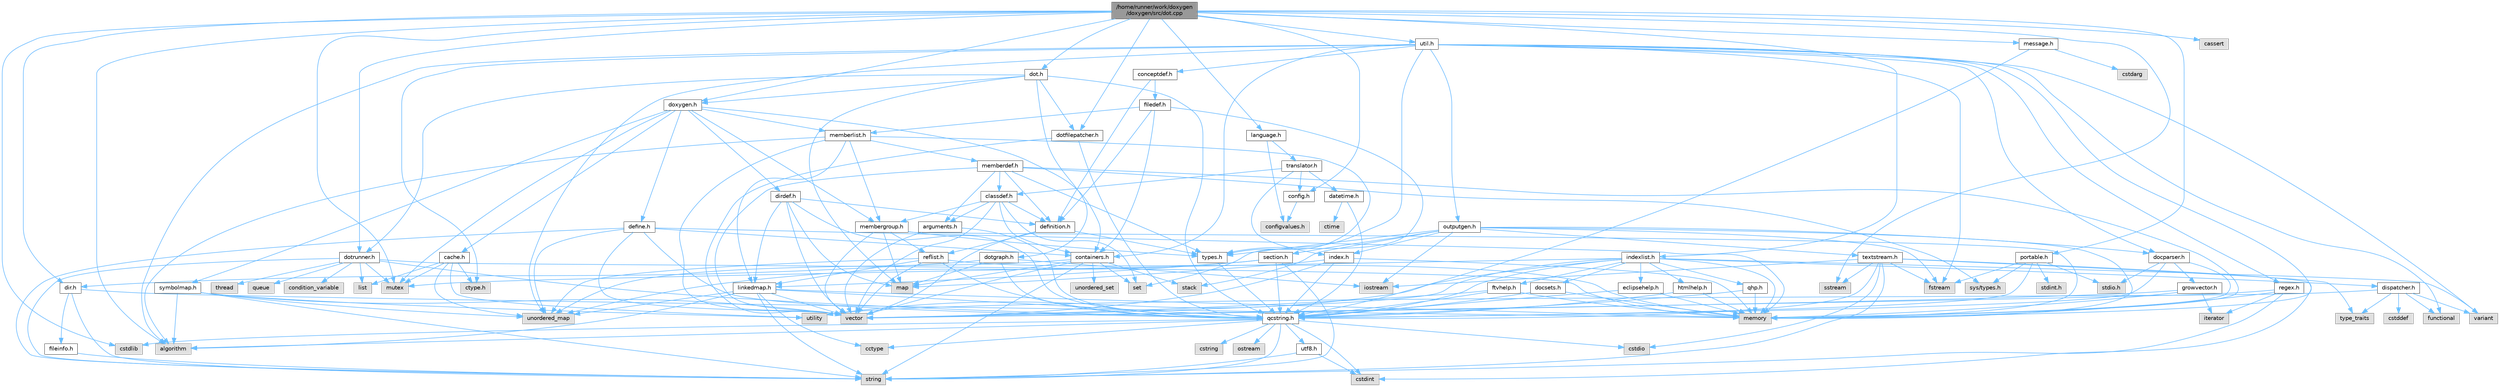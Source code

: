 digraph "/home/runner/work/doxygen/doxygen/src/dot.cpp"
{
 // INTERACTIVE_SVG=YES
 // LATEX_PDF_SIZE
  bgcolor="transparent";
  edge [fontname=Helvetica,fontsize=10,labelfontname=Helvetica,labelfontsize=10];
  node [fontname=Helvetica,fontsize=10,shape=box,height=0.2,width=0.4];
  Node1 [label="/home/runner/work/doxygen\l/doxygen/src/dot.cpp",height=0.2,width=0.4,color="gray40", fillcolor="grey60", style="filled", fontcolor="black",tooltip=" "];
  Node1 -> Node2 [color="steelblue1",style="solid"];
  Node2 [label="cstdlib",height=0.2,width=0.4,color="grey60", fillcolor="#E0E0E0", style="filled",tooltip=" "];
  Node1 -> Node3 [color="steelblue1",style="solid"];
  Node3 [label="cassert",height=0.2,width=0.4,color="grey60", fillcolor="#E0E0E0", style="filled",tooltip=" "];
  Node1 -> Node4 [color="steelblue1",style="solid"];
  Node4 [label="sstream",height=0.2,width=0.4,color="grey60", fillcolor="#E0E0E0", style="filled",tooltip=" "];
  Node1 -> Node5 [color="steelblue1",style="solid"];
  Node5 [label="algorithm",height=0.2,width=0.4,color="grey60", fillcolor="#E0E0E0", style="filled",tooltip=" "];
  Node1 -> Node6 [color="steelblue1",style="solid"];
  Node6 [label="mutex",height=0.2,width=0.4,color="grey60", fillcolor="#E0E0E0", style="filled",tooltip=" "];
  Node1 -> Node7 [color="steelblue1",style="solid"];
  Node7 [label="config.h",height=0.2,width=0.4,color="grey40", fillcolor="white", style="filled",URL="$db/d16/config_8h.html",tooltip=" "];
  Node7 -> Node8 [color="steelblue1",style="solid"];
  Node8 [label="configvalues.h",height=0.2,width=0.4,color="grey60", fillcolor="#E0E0E0", style="filled",tooltip=" "];
  Node1 -> Node9 [color="steelblue1",style="solid"];
  Node9 [label="dot.h",height=0.2,width=0.4,color="grey40", fillcolor="white", style="filled",URL="$d6/d4a/dot_8h.html",tooltip=" "];
  Node9 -> Node10 [color="steelblue1",style="solid"];
  Node10 [label="map",height=0.2,width=0.4,color="grey60", fillcolor="#E0E0E0", style="filled",tooltip=" "];
  Node9 -> Node11 [color="steelblue1",style="solid"];
  Node11 [label="qcstring.h",height=0.2,width=0.4,color="grey40", fillcolor="white", style="filled",URL="$d7/d5c/qcstring_8h.html",tooltip=" "];
  Node11 -> Node12 [color="steelblue1",style="solid"];
  Node12 [label="string",height=0.2,width=0.4,color="grey60", fillcolor="#E0E0E0", style="filled",tooltip=" "];
  Node11 -> Node5 [color="steelblue1",style="solid"];
  Node11 -> Node13 [color="steelblue1",style="solid"];
  Node13 [label="cctype",height=0.2,width=0.4,color="grey60", fillcolor="#E0E0E0", style="filled",tooltip=" "];
  Node11 -> Node14 [color="steelblue1",style="solid"];
  Node14 [label="cstring",height=0.2,width=0.4,color="grey60", fillcolor="#E0E0E0", style="filled",tooltip=" "];
  Node11 -> Node15 [color="steelblue1",style="solid"];
  Node15 [label="cstdio",height=0.2,width=0.4,color="grey60", fillcolor="#E0E0E0", style="filled",tooltip=" "];
  Node11 -> Node2 [color="steelblue1",style="solid"];
  Node11 -> Node16 [color="steelblue1",style="solid"];
  Node16 [label="cstdint",height=0.2,width=0.4,color="grey60", fillcolor="#E0E0E0", style="filled",tooltip=" "];
  Node11 -> Node17 [color="steelblue1",style="solid"];
  Node17 [label="ostream",height=0.2,width=0.4,color="grey60", fillcolor="#E0E0E0", style="filled",tooltip=" "];
  Node11 -> Node18 [color="steelblue1",style="solid"];
  Node18 [label="utf8.h",height=0.2,width=0.4,color="grey40", fillcolor="white", style="filled",URL="$db/d7c/utf8_8h.html",tooltip="Various UTF8 related helper functions."];
  Node18 -> Node16 [color="steelblue1",style="solid"];
  Node18 -> Node12 [color="steelblue1",style="solid"];
  Node9 -> Node19 [color="steelblue1",style="solid"];
  Node19 [label="dotgraph.h",height=0.2,width=0.4,color="grey40", fillcolor="white", style="filled",URL="$d0/daa/dotgraph_8h.html",tooltip=" "];
  Node19 -> Node20 [color="steelblue1",style="solid"];
  Node20 [label="iostream",height=0.2,width=0.4,color="grey60", fillcolor="#E0E0E0", style="filled",tooltip=" "];
  Node19 -> Node10 [color="steelblue1",style="solid"];
  Node19 -> Node11 [color="steelblue1",style="solid"];
  Node19 -> Node21 [color="steelblue1",style="solid"];
  Node21 [label="dir.h",height=0.2,width=0.4,color="grey40", fillcolor="white", style="filled",URL="$df/d9c/dir_8h.html",tooltip=" "];
  Node21 -> Node12 [color="steelblue1",style="solid"];
  Node21 -> Node22 [color="steelblue1",style="solid"];
  Node22 [label="memory",height=0.2,width=0.4,color="grey60", fillcolor="#E0E0E0", style="filled",tooltip=" "];
  Node21 -> Node23 [color="steelblue1",style="solid"];
  Node23 [label="fileinfo.h",height=0.2,width=0.4,color="grey40", fillcolor="white", style="filled",URL="$df/d45/fileinfo_8h.html",tooltip=" "];
  Node23 -> Node12 [color="steelblue1",style="solid"];
  Node9 -> Node24 [color="steelblue1",style="solid"];
  Node24 [label="dotfilepatcher.h",height=0.2,width=0.4,color="grey40", fillcolor="white", style="filled",URL="$d3/d38/dotfilepatcher_8h.html",tooltip=" "];
  Node24 -> Node25 [color="steelblue1",style="solid"];
  Node25 [label="vector",height=0.2,width=0.4,color="grey60", fillcolor="#E0E0E0", style="filled",tooltip=" "];
  Node24 -> Node11 [color="steelblue1",style="solid"];
  Node9 -> Node26 [color="steelblue1",style="solid"];
  Node26 [label="dotrunner.h",height=0.2,width=0.4,color="grey40", fillcolor="white", style="filled",URL="$d2/dd1/dotrunner_8h.html",tooltip=" "];
  Node26 -> Node12 [color="steelblue1",style="solid"];
  Node26 -> Node27 [color="steelblue1",style="solid"];
  Node27 [label="thread",height=0.2,width=0.4,color="grey60", fillcolor="#E0E0E0", style="filled",tooltip=" "];
  Node26 -> Node28 [color="steelblue1",style="solid"];
  Node28 [label="list",height=0.2,width=0.4,color="grey60", fillcolor="#E0E0E0", style="filled",tooltip=" "];
  Node26 -> Node29 [color="steelblue1",style="solid"];
  Node29 [label="queue",height=0.2,width=0.4,color="grey60", fillcolor="#E0E0E0", style="filled",tooltip=" "];
  Node26 -> Node6 [color="steelblue1",style="solid"];
  Node26 -> Node30 [color="steelblue1",style="solid"];
  Node30 [label="condition_variable",height=0.2,width=0.4,color="grey60", fillcolor="#E0E0E0", style="filled",tooltip=" "];
  Node26 -> Node22 [color="steelblue1",style="solid"];
  Node26 -> Node11 [color="steelblue1",style="solid"];
  Node9 -> Node31 [color="steelblue1",style="solid"];
  Node31 [label="doxygen.h",height=0.2,width=0.4,color="grey40", fillcolor="white", style="filled",URL="$d1/da1/doxygen_8h.html",tooltip=" "];
  Node31 -> Node6 [color="steelblue1",style="solid"];
  Node31 -> Node32 [color="steelblue1",style="solid"];
  Node32 [label="containers.h",height=0.2,width=0.4,color="grey40", fillcolor="white", style="filled",URL="$d5/d75/containers_8h.html",tooltip=" "];
  Node32 -> Node25 [color="steelblue1",style="solid"];
  Node32 -> Node12 [color="steelblue1",style="solid"];
  Node32 -> Node33 [color="steelblue1",style="solid"];
  Node33 [label="set",height=0.2,width=0.4,color="grey60", fillcolor="#E0E0E0", style="filled",tooltip=" "];
  Node32 -> Node10 [color="steelblue1",style="solid"];
  Node32 -> Node34 [color="steelblue1",style="solid"];
  Node34 [label="unordered_set",height=0.2,width=0.4,color="grey60", fillcolor="#E0E0E0", style="filled",tooltip=" "];
  Node32 -> Node35 [color="steelblue1",style="solid"];
  Node35 [label="unordered_map",height=0.2,width=0.4,color="grey60", fillcolor="#E0E0E0", style="filled",tooltip=" "];
  Node32 -> Node36 [color="steelblue1",style="solid"];
  Node36 [label="stack",height=0.2,width=0.4,color="grey60", fillcolor="#E0E0E0", style="filled",tooltip=" "];
  Node31 -> Node37 [color="steelblue1",style="solid"];
  Node37 [label="membergroup.h",height=0.2,width=0.4,color="grey40", fillcolor="white", style="filled",URL="$d9/d11/membergroup_8h.html",tooltip=" "];
  Node37 -> Node25 [color="steelblue1",style="solid"];
  Node37 -> Node10 [color="steelblue1",style="solid"];
  Node37 -> Node22 [color="steelblue1",style="solid"];
  Node37 -> Node38 [color="steelblue1",style="solid"];
  Node38 [label="types.h",height=0.2,width=0.4,color="grey40", fillcolor="white", style="filled",URL="$d9/d49/types_8h.html",tooltip="This file contains a number of basic enums and types."];
  Node38 -> Node11 [color="steelblue1",style="solid"];
  Node37 -> Node39 [color="steelblue1",style="solid"];
  Node39 [label="reflist.h",height=0.2,width=0.4,color="grey40", fillcolor="white", style="filled",URL="$d1/d02/reflist_8h.html",tooltip=" "];
  Node39 -> Node25 [color="steelblue1",style="solid"];
  Node39 -> Node35 [color="steelblue1",style="solid"];
  Node39 -> Node22 [color="steelblue1",style="solid"];
  Node39 -> Node11 [color="steelblue1",style="solid"];
  Node39 -> Node40 [color="steelblue1",style="solid"];
  Node40 [label="linkedmap.h",height=0.2,width=0.4,color="grey40", fillcolor="white", style="filled",URL="$da/de1/linkedmap_8h.html",tooltip=" "];
  Node40 -> Node35 [color="steelblue1",style="solid"];
  Node40 -> Node25 [color="steelblue1",style="solid"];
  Node40 -> Node22 [color="steelblue1",style="solid"];
  Node40 -> Node12 [color="steelblue1",style="solid"];
  Node40 -> Node5 [color="steelblue1",style="solid"];
  Node40 -> Node13 [color="steelblue1",style="solid"];
  Node40 -> Node11 [color="steelblue1",style="solid"];
  Node31 -> Node41 [color="steelblue1",style="solid"];
  Node41 [label="dirdef.h",height=0.2,width=0.4,color="grey40", fillcolor="white", style="filled",URL="$d6/d15/dirdef_8h.html",tooltip=" "];
  Node41 -> Node25 [color="steelblue1",style="solid"];
  Node41 -> Node10 [color="steelblue1",style="solid"];
  Node41 -> Node11 [color="steelblue1",style="solid"];
  Node41 -> Node40 [color="steelblue1",style="solid"];
  Node41 -> Node42 [color="steelblue1",style="solid"];
  Node42 [label="definition.h",height=0.2,width=0.4,color="grey40", fillcolor="white", style="filled",URL="$df/da1/definition_8h.html",tooltip=" "];
  Node42 -> Node25 [color="steelblue1",style="solid"];
  Node42 -> Node38 [color="steelblue1",style="solid"];
  Node42 -> Node39 [color="steelblue1",style="solid"];
  Node31 -> Node43 [color="steelblue1",style="solid"];
  Node43 [label="memberlist.h",height=0.2,width=0.4,color="grey40", fillcolor="white", style="filled",URL="$dd/d78/memberlist_8h.html",tooltip=" "];
  Node43 -> Node25 [color="steelblue1",style="solid"];
  Node43 -> Node5 [color="steelblue1",style="solid"];
  Node43 -> Node44 [color="steelblue1",style="solid"];
  Node44 [label="memberdef.h",height=0.2,width=0.4,color="grey40", fillcolor="white", style="filled",URL="$d4/d46/memberdef_8h.html",tooltip=" "];
  Node44 -> Node25 [color="steelblue1",style="solid"];
  Node44 -> Node22 [color="steelblue1",style="solid"];
  Node44 -> Node45 [color="steelblue1",style="solid"];
  Node45 [label="sys/types.h",height=0.2,width=0.4,color="grey60", fillcolor="#E0E0E0", style="filled",tooltip=" "];
  Node44 -> Node38 [color="steelblue1",style="solid"];
  Node44 -> Node42 [color="steelblue1",style="solid"];
  Node44 -> Node46 [color="steelblue1",style="solid"];
  Node46 [label="arguments.h",height=0.2,width=0.4,color="grey40", fillcolor="white", style="filled",URL="$df/d9b/arguments_8h.html",tooltip=" "];
  Node46 -> Node25 [color="steelblue1",style="solid"];
  Node46 -> Node11 [color="steelblue1",style="solid"];
  Node44 -> Node47 [color="steelblue1",style="solid"];
  Node47 [label="classdef.h",height=0.2,width=0.4,color="grey40", fillcolor="white", style="filled",URL="$d1/da6/classdef_8h.html",tooltip=" "];
  Node47 -> Node25 [color="steelblue1",style="solid"];
  Node47 -> Node33 [color="steelblue1",style="solid"];
  Node47 -> Node32 [color="steelblue1",style="solid"];
  Node47 -> Node42 [color="steelblue1",style="solid"];
  Node47 -> Node46 [color="steelblue1",style="solid"];
  Node47 -> Node37 [color="steelblue1",style="solid"];
  Node43 -> Node40 [color="steelblue1",style="solid"];
  Node43 -> Node38 [color="steelblue1",style="solid"];
  Node43 -> Node37 [color="steelblue1",style="solid"];
  Node31 -> Node48 [color="steelblue1",style="solid"];
  Node48 [label="define.h",height=0.2,width=0.4,color="grey40", fillcolor="white", style="filled",URL="$df/d67/define_8h.html",tooltip=" "];
  Node48 -> Node25 [color="steelblue1",style="solid"];
  Node48 -> Node22 [color="steelblue1",style="solid"];
  Node48 -> Node12 [color="steelblue1",style="solid"];
  Node48 -> Node35 [color="steelblue1",style="solid"];
  Node48 -> Node11 [color="steelblue1",style="solid"];
  Node48 -> Node32 [color="steelblue1",style="solid"];
  Node31 -> Node49 [color="steelblue1",style="solid"];
  Node49 [label="cache.h",height=0.2,width=0.4,color="grey40", fillcolor="white", style="filled",URL="$d3/d26/cache_8h.html",tooltip=" "];
  Node49 -> Node28 [color="steelblue1",style="solid"];
  Node49 -> Node35 [color="steelblue1",style="solid"];
  Node49 -> Node6 [color="steelblue1",style="solid"];
  Node49 -> Node50 [color="steelblue1",style="solid"];
  Node50 [label="utility",height=0.2,width=0.4,color="grey60", fillcolor="#E0E0E0", style="filled",tooltip=" "];
  Node49 -> Node51 [color="steelblue1",style="solid"];
  Node51 [label="ctype.h",height=0.2,width=0.4,color="grey60", fillcolor="#E0E0E0", style="filled",tooltip=" "];
  Node31 -> Node52 [color="steelblue1",style="solid"];
  Node52 [label="symbolmap.h",height=0.2,width=0.4,color="grey40", fillcolor="white", style="filled",URL="$d7/ddd/symbolmap_8h.html",tooltip=" "];
  Node52 -> Node5 [color="steelblue1",style="solid"];
  Node52 -> Node35 [color="steelblue1",style="solid"];
  Node52 -> Node25 [color="steelblue1",style="solid"];
  Node52 -> Node12 [color="steelblue1",style="solid"];
  Node52 -> Node50 [color="steelblue1",style="solid"];
  Node1 -> Node26 [color="steelblue1",style="solid"];
  Node1 -> Node24 [color="steelblue1",style="solid"];
  Node1 -> Node53 [color="steelblue1",style="solid"];
  Node53 [label="util.h",height=0.2,width=0.4,color="grey40", fillcolor="white", style="filled",URL="$d8/d3c/util_8h.html",tooltip="A bunch of utility functions."];
  Node53 -> Node22 [color="steelblue1",style="solid"];
  Node53 -> Node35 [color="steelblue1",style="solid"];
  Node53 -> Node5 [color="steelblue1",style="solid"];
  Node53 -> Node54 [color="steelblue1",style="solid"];
  Node54 [label="functional",height=0.2,width=0.4,color="grey60", fillcolor="#E0E0E0", style="filled",tooltip=" "];
  Node53 -> Node55 [color="steelblue1",style="solid"];
  Node55 [label="fstream",height=0.2,width=0.4,color="grey60", fillcolor="#E0E0E0", style="filled",tooltip=" "];
  Node53 -> Node56 [color="steelblue1",style="solid"];
  Node56 [label="variant",height=0.2,width=0.4,color="grey60", fillcolor="#E0E0E0", style="filled",tooltip=" "];
  Node53 -> Node51 [color="steelblue1",style="solid"];
  Node53 -> Node38 [color="steelblue1",style="solid"];
  Node53 -> Node57 [color="steelblue1",style="solid"];
  Node57 [label="docparser.h",height=0.2,width=0.4,color="grey40", fillcolor="white", style="filled",URL="$de/d9c/docparser_8h.html",tooltip=" "];
  Node57 -> Node58 [color="steelblue1",style="solid"];
  Node58 [label="stdio.h",height=0.2,width=0.4,color="grey60", fillcolor="#E0E0E0", style="filled",tooltip=" "];
  Node57 -> Node22 [color="steelblue1",style="solid"];
  Node57 -> Node11 [color="steelblue1",style="solid"];
  Node57 -> Node59 [color="steelblue1",style="solid"];
  Node59 [label="growvector.h",height=0.2,width=0.4,color="grey40", fillcolor="white", style="filled",URL="$d7/d50/growvector_8h.html",tooltip=" "];
  Node59 -> Node25 [color="steelblue1",style="solid"];
  Node59 -> Node22 [color="steelblue1",style="solid"];
  Node59 -> Node60 [color="steelblue1",style="solid"];
  Node60 [label="iterator",height=0.2,width=0.4,color="grey60", fillcolor="#E0E0E0", style="filled",tooltip=" "];
  Node53 -> Node32 [color="steelblue1",style="solid"];
  Node53 -> Node61 [color="steelblue1",style="solid"];
  Node61 [label="outputgen.h",height=0.2,width=0.4,color="grey40", fillcolor="white", style="filled",URL="$df/d06/outputgen_8h.html",tooltip=" "];
  Node61 -> Node22 [color="steelblue1",style="solid"];
  Node61 -> Node36 [color="steelblue1",style="solid"];
  Node61 -> Node20 [color="steelblue1",style="solid"];
  Node61 -> Node55 [color="steelblue1",style="solid"];
  Node61 -> Node38 [color="steelblue1",style="solid"];
  Node61 -> Node62 [color="steelblue1",style="solid"];
  Node62 [label="index.h",height=0.2,width=0.4,color="grey40", fillcolor="white", style="filled",URL="$d1/db5/index_8h.html",tooltip=" "];
  Node62 -> Node22 [color="steelblue1",style="solid"];
  Node62 -> Node25 [color="steelblue1",style="solid"];
  Node62 -> Node10 [color="steelblue1",style="solid"];
  Node62 -> Node11 [color="steelblue1",style="solid"];
  Node61 -> Node63 [color="steelblue1",style="solid"];
  Node63 [label="section.h",height=0.2,width=0.4,color="grey40", fillcolor="white", style="filled",URL="$d1/d2a/section_8h.html",tooltip=" "];
  Node63 -> Node12 [color="steelblue1",style="solid"];
  Node63 -> Node35 [color="steelblue1",style="solid"];
  Node63 -> Node11 [color="steelblue1",style="solid"];
  Node63 -> Node40 [color="steelblue1",style="solid"];
  Node61 -> Node64 [color="steelblue1",style="solid"];
  Node64 [label="textstream.h",height=0.2,width=0.4,color="grey40", fillcolor="white", style="filled",URL="$d4/d7d/textstream_8h.html",tooltip=" "];
  Node64 -> Node12 [color="steelblue1",style="solid"];
  Node64 -> Node20 [color="steelblue1",style="solid"];
  Node64 -> Node4 [color="steelblue1",style="solid"];
  Node64 -> Node16 [color="steelblue1",style="solid"];
  Node64 -> Node15 [color="steelblue1",style="solid"];
  Node64 -> Node55 [color="steelblue1",style="solid"];
  Node64 -> Node65 [color="steelblue1",style="solid"];
  Node65 [label="type_traits",height=0.2,width=0.4,color="grey60", fillcolor="#E0E0E0", style="filled",tooltip=" "];
  Node64 -> Node11 [color="steelblue1",style="solid"];
  Node61 -> Node57 [color="steelblue1",style="solid"];
  Node53 -> Node66 [color="steelblue1",style="solid"];
  Node66 [label="regex.h",height=0.2,width=0.4,color="grey40", fillcolor="white", style="filled",URL="$d1/d21/regex_8h.html",tooltip=" "];
  Node66 -> Node22 [color="steelblue1",style="solid"];
  Node66 -> Node12 [color="steelblue1",style="solid"];
  Node66 -> Node25 [color="steelblue1",style="solid"];
  Node66 -> Node60 [color="steelblue1",style="solid"];
  Node53 -> Node67 [color="steelblue1",style="solid"];
  Node67 [label="conceptdef.h",height=0.2,width=0.4,color="grey40", fillcolor="white", style="filled",URL="$da/df1/conceptdef_8h.html",tooltip=" "];
  Node67 -> Node42 [color="steelblue1",style="solid"];
  Node67 -> Node68 [color="steelblue1",style="solid"];
  Node68 [label="filedef.h",height=0.2,width=0.4,color="grey40", fillcolor="white", style="filled",URL="$d4/d3a/filedef_8h.html",tooltip=" "];
  Node68 -> Node33 [color="steelblue1",style="solid"];
  Node68 -> Node42 [color="steelblue1",style="solid"];
  Node68 -> Node43 [color="steelblue1",style="solid"];
  Node68 -> Node32 [color="steelblue1",style="solid"];
  Node1 -> Node69 [color="steelblue1",style="solid"];
  Node69 [label="portable.h",height=0.2,width=0.4,color="grey40", fillcolor="white", style="filled",URL="$d2/de2/portable_8h.html",tooltip="Portable versions of functions that are platform dependent."];
  Node69 -> Node58 [color="steelblue1",style="solid"];
  Node69 -> Node45 [color="steelblue1",style="solid"];
  Node69 -> Node70 [color="steelblue1",style="solid"];
  Node70 [label="stdint.h",height=0.2,width=0.4,color="grey60", fillcolor="#E0E0E0", style="filled",tooltip=" "];
  Node69 -> Node55 [color="steelblue1",style="solid"];
  Node69 -> Node11 [color="steelblue1",style="solid"];
  Node1 -> Node71 [color="steelblue1",style="solid"];
  Node71 [label="message.h",height=0.2,width=0.4,color="grey40", fillcolor="white", style="filled",URL="$d2/d0d/message_8h.html",tooltip=" "];
  Node71 -> Node72 [color="steelblue1",style="solid"];
  Node72 [label="cstdarg",height=0.2,width=0.4,color="grey60", fillcolor="#E0E0E0", style="filled",tooltip=" "];
  Node71 -> Node11 [color="steelblue1",style="solid"];
  Node1 -> Node31 [color="steelblue1",style="solid"];
  Node1 -> Node73 [color="steelblue1",style="solid"];
  Node73 [label="language.h",height=0.2,width=0.4,color="grey40", fillcolor="white", style="filled",URL="$d8/dce/language_8h.html",tooltip=" "];
  Node73 -> Node74 [color="steelblue1",style="solid"];
  Node74 [label="translator.h",height=0.2,width=0.4,color="grey40", fillcolor="white", style="filled",URL="$d9/df1/translator_8h.html",tooltip=" "];
  Node74 -> Node47 [color="steelblue1",style="solid"];
  Node74 -> Node7 [color="steelblue1",style="solid"];
  Node74 -> Node75 [color="steelblue1",style="solid"];
  Node75 [label="datetime.h",height=0.2,width=0.4,color="grey40", fillcolor="white", style="filled",URL="$de/d1b/datetime_8h.html",tooltip=" "];
  Node75 -> Node76 [color="steelblue1",style="solid"];
  Node76 [label="ctime",height=0.2,width=0.4,color="grey60", fillcolor="#E0E0E0", style="filled",tooltip=" "];
  Node75 -> Node11 [color="steelblue1",style="solid"];
  Node74 -> Node62 [color="steelblue1",style="solid"];
  Node73 -> Node8 [color="steelblue1",style="solid"];
  Node1 -> Node77 [color="steelblue1",style="solid"];
  Node77 [label="indexlist.h",height=0.2,width=0.4,color="grey40", fillcolor="white", style="filled",URL="$d5/d61/indexlist_8h.html",tooltip=" "];
  Node77 -> Node50 [color="steelblue1",style="solid"];
  Node77 -> Node25 [color="steelblue1",style="solid"];
  Node77 -> Node22 [color="steelblue1",style="solid"];
  Node77 -> Node6 [color="steelblue1",style="solid"];
  Node77 -> Node56 [color="steelblue1",style="solid"];
  Node77 -> Node11 [color="steelblue1",style="solid"];
  Node77 -> Node78 [color="steelblue1",style="solid"];
  Node78 [label="dispatcher.h",height=0.2,width=0.4,color="grey40", fillcolor="white", style="filled",URL="$da/d73/dispatcher_8h.html",tooltip=" "];
  Node78 -> Node79 [color="steelblue1",style="solid"];
  Node79 [label="cstddef",height=0.2,width=0.4,color="grey60", fillcolor="#E0E0E0", style="filled",tooltip=" "];
  Node78 -> Node50 [color="steelblue1",style="solid"];
  Node78 -> Node54 [color="steelblue1",style="solid"];
  Node78 -> Node56 [color="steelblue1",style="solid"];
  Node78 -> Node65 [color="steelblue1",style="solid"];
  Node77 -> Node80 [color="steelblue1",style="solid"];
  Node80 [label="docsets.h",height=0.2,width=0.4,color="grey40", fillcolor="white", style="filled",URL="$d1/db2/docsets_8h.html",tooltip=" "];
  Node80 -> Node22 [color="steelblue1",style="solid"];
  Node80 -> Node11 [color="steelblue1",style="solid"];
  Node77 -> Node81 [color="steelblue1",style="solid"];
  Node81 [label="eclipsehelp.h",height=0.2,width=0.4,color="grey40", fillcolor="white", style="filled",URL="$db/d9e/eclipsehelp_8h.html",tooltip=" "];
  Node81 -> Node22 [color="steelblue1",style="solid"];
  Node81 -> Node11 [color="steelblue1",style="solid"];
  Node77 -> Node82 [color="steelblue1",style="solid"];
  Node82 [label="ftvhelp.h",height=0.2,width=0.4,color="grey40", fillcolor="white", style="filled",URL="$d2/d4a/ftvhelp_8h.html",tooltip=" "];
  Node82 -> Node22 [color="steelblue1",style="solid"];
  Node82 -> Node25 [color="steelblue1",style="solid"];
  Node82 -> Node11 [color="steelblue1",style="solid"];
  Node77 -> Node83 [color="steelblue1",style="solid"];
  Node83 [label="htmlhelp.h",height=0.2,width=0.4,color="grey40", fillcolor="white", style="filled",URL="$d8/dc3/htmlhelp_8h.html",tooltip=" "];
  Node83 -> Node22 [color="steelblue1",style="solid"];
  Node83 -> Node11 [color="steelblue1",style="solid"];
  Node77 -> Node84 [color="steelblue1",style="solid"];
  Node84 [label="qhp.h",height=0.2,width=0.4,color="grey40", fillcolor="white", style="filled",URL="$dc/d20/qhp_8h.html",tooltip=" "];
  Node84 -> Node22 [color="steelblue1",style="solid"];
  Node84 -> Node11 [color="steelblue1",style="solid"];
  Node1 -> Node21 [color="steelblue1",style="solid"];
}
